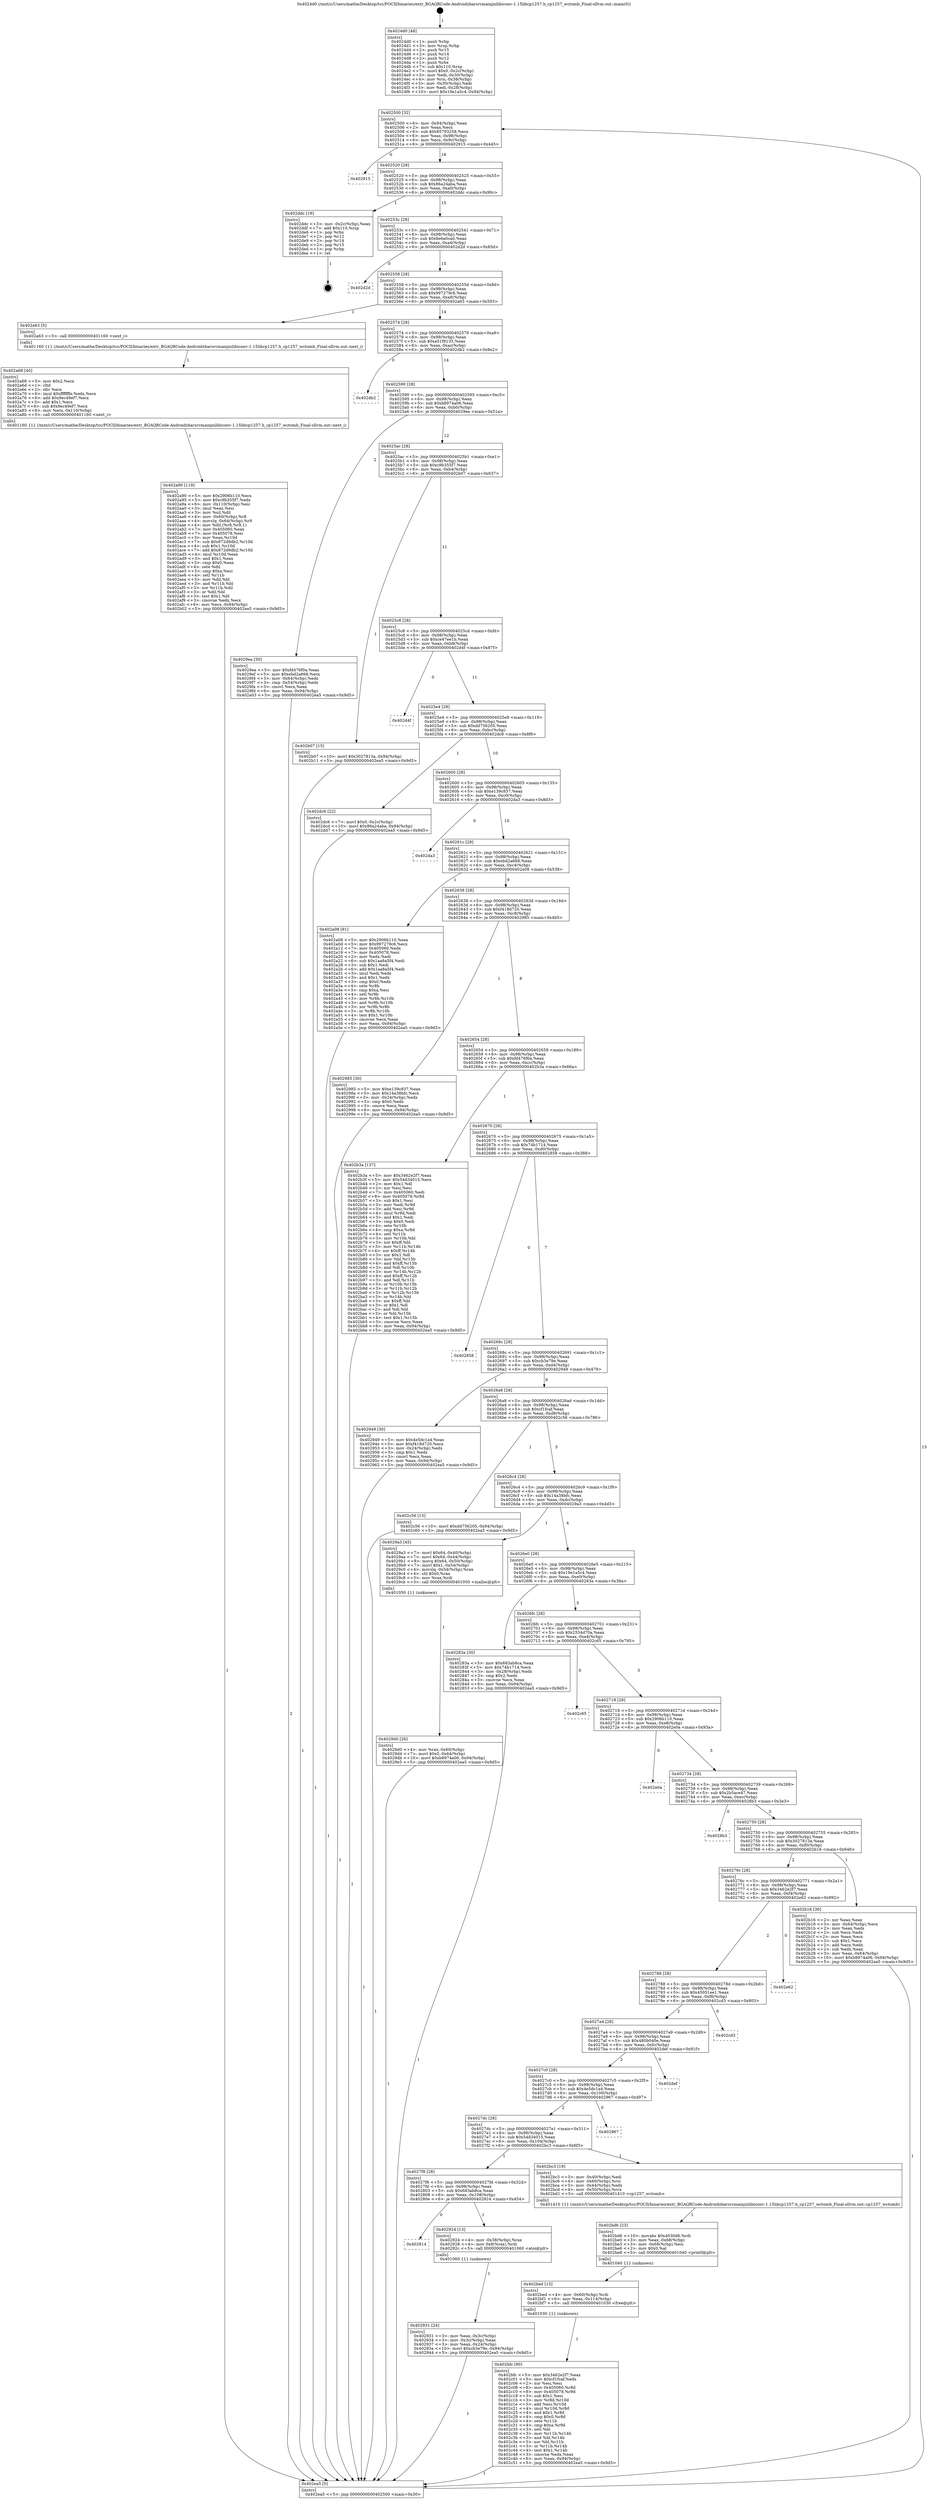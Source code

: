 digraph "0x4024d0" {
  label = "0x4024d0 (/mnt/c/Users/mathe/Desktop/tcc/POCII/binaries/extr_BGAQRCode-Androidzbarsrcmainjnilibiconv-1.15libcp1257.h_cp1257_wctomb_Final-ollvm.out::main(0))"
  labelloc = "t"
  node[shape=record]

  Entry [label="",width=0.3,height=0.3,shape=circle,fillcolor=black,style=filled]
  "0x402500" [label="{
     0x402500 [32]\l
     | [instrs]\l
     &nbsp;&nbsp;0x402500 \<+6\>: mov -0x94(%rbp),%eax\l
     &nbsp;&nbsp;0x402506 \<+2\>: mov %eax,%ecx\l
     &nbsp;&nbsp;0x402508 \<+6\>: sub $0x85793258,%ecx\l
     &nbsp;&nbsp;0x40250e \<+6\>: mov %eax,-0x98(%rbp)\l
     &nbsp;&nbsp;0x402514 \<+6\>: mov %ecx,-0x9c(%rbp)\l
     &nbsp;&nbsp;0x40251a \<+6\>: je 0000000000402915 \<main+0x445\>\l
  }"]
  "0x402915" [label="{
     0x402915\l
  }", style=dashed]
  "0x402520" [label="{
     0x402520 [28]\l
     | [instrs]\l
     &nbsp;&nbsp;0x402520 \<+5\>: jmp 0000000000402525 \<main+0x55\>\l
     &nbsp;&nbsp;0x402525 \<+6\>: mov -0x98(%rbp),%eax\l
     &nbsp;&nbsp;0x40252b \<+5\>: sub $0x86a24aba,%eax\l
     &nbsp;&nbsp;0x402530 \<+6\>: mov %eax,-0xa0(%rbp)\l
     &nbsp;&nbsp;0x402536 \<+6\>: je 0000000000402ddc \<main+0x90c\>\l
  }"]
  Exit [label="",width=0.3,height=0.3,shape=circle,fillcolor=black,style=filled,peripheries=2]
  "0x402ddc" [label="{
     0x402ddc [19]\l
     | [instrs]\l
     &nbsp;&nbsp;0x402ddc \<+3\>: mov -0x2c(%rbp),%eax\l
     &nbsp;&nbsp;0x402ddf \<+7\>: add $0x110,%rsp\l
     &nbsp;&nbsp;0x402de6 \<+1\>: pop %rbx\l
     &nbsp;&nbsp;0x402de7 \<+2\>: pop %r12\l
     &nbsp;&nbsp;0x402de9 \<+2\>: pop %r14\l
     &nbsp;&nbsp;0x402deb \<+2\>: pop %r15\l
     &nbsp;&nbsp;0x402ded \<+1\>: pop %rbp\l
     &nbsp;&nbsp;0x402dee \<+1\>: ret\l
  }"]
  "0x40253c" [label="{
     0x40253c [28]\l
     | [instrs]\l
     &nbsp;&nbsp;0x40253c \<+5\>: jmp 0000000000402541 \<main+0x71\>\l
     &nbsp;&nbsp;0x402541 \<+6\>: mov -0x98(%rbp),%eax\l
     &nbsp;&nbsp;0x402547 \<+5\>: sub $0x8e6a0ca0,%eax\l
     &nbsp;&nbsp;0x40254c \<+6\>: mov %eax,-0xa4(%rbp)\l
     &nbsp;&nbsp;0x402552 \<+6\>: je 0000000000402d2d \<main+0x85d\>\l
  }"]
  "0x402bfc" [label="{
     0x402bfc [90]\l
     | [instrs]\l
     &nbsp;&nbsp;0x402bfc \<+5\>: mov $0x3462e2f7,%eax\l
     &nbsp;&nbsp;0x402c01 \<+5\>: mov $0xcf1fcaf,%edx\l
     &nbsp;&nbsp;0x402c06 \<+2\>: xor %esi,%esi\l
     &nbsp;&nbsp;0x402c08 \<+8\>: mov 0x405060,%r8d\l
     &nbsp;&nbsp;0x402c10 \<+8\>: mov 0x405078,%r9d\l
     &nbsp;&nbsp;0x402c18 \<+3\>: sub $0x1,%esi\l
     &nbsp;&nbsp;0x402c1b \<+3\>: mov %r8d,%r10d\l
     &nbsp;&nbsp;0x402c1e \<+3\>: add %esi,%r10d\l
     &nbsp;&nbsp;0x402c21 \<+4\>: imul %r10d,%r8d\l
     &nbsp;&nbsp;0x402c25 \<+4\>: and $0x1,%r8d\l
     &nbsp;&nbsp;0x402c29 \<+4\>: cmp $0x0,%r8d\l
     &nbsp;&nbsp;0x402c2d \<+4\>: sete %r11b\l
     &nbsp;&nbsp;0x402c31 \<+4\>: cmp $0xa,%r9d\l
     &nbsp;&nbsp;0x402c35 \<+3\>: setl %bl\l
     &nbsp;&nbsp;0x402c38 \<+3\>: mov %r11b,%r14b\l
     &nbsp;&nbsp;0x402c3b \<+3\>: and %bl,%r14b\l
     &nbsp;&nbsp;0x402c3e \<+3\>: xor %bl,%r11b\l
     &nbsp;&nbsp;0x402c41 \<+3\>: or %r11b,%r14b\l
     &nbsp;&nbsp;0x402c44 \<+4\>: test $0x1,%r14b\l
     &nbsp;&nbsp;0x402c48 \<+3\>: cmovne %edx,%eax\l
     &nbsp;&nbsp;0x402c4b \<+6\>: mov %eax,-0x94(%rbp)\l
     &nbsp;&nbsp;0x402c51 \<+5\>: jmp 0000000000402ea5 \<main+0x9d5\>\l
  }"]
  "0x402d2d" [label="{
     0x402d2d\l
  }", style=dashed]
  "0x402558" [label="{
     0x402558 [28]\l
     | [instrs]\l
     &nbsp;&nbsp;0x402558 \<+5\>: jmp 000000000040255d \<main+0x8d\>\l
     &nbsp;&nbsp;0x40255d \<+6\>: mov -0x98(%rbp),%eax\l
     &nbsp;&nbsp;0x402563 \<+5\>: sub $0x997279c6,%eax\l
     &nbsp;&nbsp;0x402568 \<+6\>: mov %eax,-0xa8(%rbp)\l
     &nbsp;&nbsp;0x40256e \<+6\>: je 0000000000402a63 \<main+0x593\>\l
  }"]
  "0x402bed" [label="{
     0x402bed [15]\l
     | [instrs]\l
     &nbsp;&nbsp;0x402bed \<+4\>: mov -0x60(%rbp),%rdi\l
     &nbsp;&nbsp;0x402bf1 \<+6\>: mov %eax,-0x114(%rbp)\l
     &nbsp;&nbsp;0x402bf7 \<+5\>: call 0000000000401030 \<free@plt\>\l
     | [calls]\l
     &nbsp;&nbsp;0x401030 \{1\} (unknown)\l
  }"]
  "0x402a63" [label="{
     0x402a63 [5]\l
     | [instrs]\l
     &nbsp;&nbsp;0x402a63 \<+5\>: call 0000000000401160 \<next_i\>\l
     | [calls]\l
     &nbsp;&nbsp;0x401160 \{1\} (/mnt/c/Users/mathe/Desktop/tcc/POCII/binaries/extr_BGAQRCode-Androidzbarsrcmainjnilibiconv-1.15libcp1257.h_cp1257_wctomb_Final-ollvm.out::next_i)\l
  }"]
  "0x402574" [label="{
     0x402574 [28]\l
     | [instrs]\l
     &nbsp;&nbsp;0x402574 \<+5\>: jmp 0000000000402579 \<main+0xa9\>\l
     &nbsp;&nbsp;0x402579 \<+6\>: mov -0x98(%rbp),%eax\l
     &nbsp;&nbsp;0x40257f \<+5\>: sub $0xa51f9133,%eax\l
     &nbsp;&nbsp;0x402584 \<+6\>: mov %eax,-0xac(%rbp)\l
     &nbsp;&nbsp;0x40258a \<+6\>: je 0000000000402db2 \<main+0x8e2\>\l
  }"]
  "0x402bd6" [label="{
     0x402bd6 [23]\l
     | [instrs]\l
     &nbsp;&nbsp;0x402bd6 \<+10\>: movabs $0x4030d6,%rdi\l
     &nbsp;&nbsp;0x402be0 \<+3\>: mov %eax,-0x68(%rbp)\l
     &nbsp;&nbsp;0x402be3 \<+3\>: mov -0x68(%rbp),%esi\l
     &nbsp;&nbsp;0x402be6 \<+2\>: mov $0x0,%al\l
     &nbsp;&nbsp;0x402be8 \<+5\>: call 0000000000401040 \<printf@plt\>\l
     | [calls]\l
     &nbsp;&nbsp;0x401040 \{1\} (unknown)\l
  }"]
  "0x402db2" [label="{
     0x402db2\l
  }", style=dashed]
  "0x402590" [label="{
     0x402590 [28]\l
     | [instrs]\l
     &nbsp;&nbsp;0x402590 \<+5\>: jmp 0000000000402595 \<main+0xc5\>\l
     &nbsp;&nbsp;0x402595 \<+6\>: mov -0x98(%rbp),%eax\l
     &nbsp;&nbsp;0x40259b \<+5\>: sub $0xb8974a06,%eax\l
     &nbsp;&nbsp;0x4025a0 \<+6\>: mov %eax,-0xb0(%rbp)\l
     &nbsp;&nbsp;0x4025a6 \<+6\>: je 00000000004029ea \<main+0x51a\>\l
  }"]
  "0x402a90" [label="{
     0x402a90 [119]\l
     | [instrs]\l
     &nbsp;&nbsp;0x402a90 \<+5\>: mov $0x2906b110,%ecx\l
     &nbsp;&nbsp;0x402a95 \<+5\>: mov $0xc9b355f7,%edx\l
     &nbsp;&nbsp;0x402a9a \<+6\>: mov -0x110(%rbp),%esi\l
     &nbsp;&nbsp;0x402aa0 \<+3\>: imul %eax,%esi\l
     &nbsp;&nbsp;0x402aa3 \<+3\>: mov %sil,%dil\l
     &nbsp;&nbsp;0x402aa6 \<+4\>: mov -0x60(%rbp),%r8\l
     &nbsp;&nbsp;0x402aaa \<+4\>: movslq -0x64(%rbp),%r9\l
     &nbsp;&nbsp;0x402aae \<+4\>: mov %dil,(%r8,%r9,1)\l
     &nbsp;&nbsp;0x402ab2 \<+7\>: mov 0x405060,%eax\l
     &nbsp;&nbsp;0x402ab9 \<+7\>: mov 0x405078,%esi\l
     &nbsp;&nbsp;0x402ac0 \<+3\>: mov %eax,%r10d\l
     &nbsp;&nbsp;0x402ac3 \<+7\>: sub $0x872d9db2,%r10d\l
     &nbsp;&nbsp;0x402aca \<+4\>: sub $0x1,%r10d\l
     &nbsp;&nbsp;0x402ace \<+7\>: add $0x872d9db2,%r10d\l
     &nbsp;&nbsp;0x402ad5 \<+4\>: imul %r10d,%eax\l
     &nbsp;&nbsp;0x402ad9 \<+3\>: and $0x1,%eax\l
     &nbsp;&nbsp;0x402adc \<+3\>: cmp $0x0,%eax\l
     &nbsp;&nbsp;0x402adf \<+4\>: sete %dil\l
     &nbsp;&nbsp;0x402ae3 \<+3\>: cmp $0xa,%esi\l
     &nbsp;&nbsp;0x402ae6 \<+4\>: setl %r11b\l
     &nbsp;&nbsp;0x402aea \<+3\>: mov %dil,%bl\l
     &nbsp;&nbsp;0x402aed \<+3\>: and %r11b,%bl\l
     &nbsp;&nbsp;0x402af0 \<+3\>: xor %r11b,%dil\l
     &nbsp;&nbsp;0x402af3 \<+3\>: or %dil,%bl\l
     &nbsp;&nbsp;0x402af6 \<+3\>: test $0x1,%bl\l
     &nbsp;&nbsp;0x402af9 \<+3\>: cmovne %edx,%ecx\l
     &nbsp;&nbsp;0x402afc \<+6\>: mov %ecx,-0x94(%rbp)\l
     &nbsp;&nbsp;0x402b02 \<+5\>: jmp 0000000000402ea5 \<main+0x9d5\>\l
  }"]
  "0x4029ea" [label="{
     0x4029ea [30]\l
     | [instrs]\l
     &nbsp;&nbsp;0x4029ea \<+5\>: mov $0xfd476f0a,%eax\l
     &nbsp;&nbsp;0x4029ef \<+5\>: mov $0xebd2a668,%ecx\l
     &nbsp;&nbsp;0x4029f4 \<+3\>: mov -0x64(%rbp),%edx\l
     &nbsp;&nbsp;0x4029f7 \<+3\>: cmp -0x54(%rbp),%edx\l
     &nbsp;&nbsp;0x4029fa \<+3\>: cmovl %ecx,%eax\l
     &nbsp;&nbsp;0x4029fd \<+6\>: mov %eax,-0x94(%rbp)\l
     &nbsp;&nbsp;0x402a03 \<+5\>: jmp 0000000000402ea5 \<main+0x9d5\>\l
  }"]
  "0x4025ac" [label="{
     0x4025ac [28]\l
     | [instrs]\l
     &nbsp;&nbsp;0x4025ac \<+5\>: jmp 00000000004025b1 \<main+0xe1\>\l
     &nbsp;&nbsp;0x4025b1 \<+6\>: mov -0x98(%rbp),%eax\l
     &nbsp;&nbsp;0x4025b7 \<+5\>: sub $0xc9b355f7,%eax\l
     &nbsp;&nbsp;0x4025bc \<+6\>: mov %eax,-0xb4(%rbp)\l
     &nbsp;&nbsp;0x4025c2 \<+6\>: je 0000000000402b07 \<main+0x637\>\l
  }"]
  "0x402a68" [label="{
     0x402a68 [40]\l
     | [instrs]\l
     &nbsp;&nbsp;0x402a68 \<+5\>: mov $0x2,%ecx\l
     &nbsp;&nbsp;0x402a6d \<+1\>: cltd\l
     &nbsp;&nbsp;0x402a6e \<+2\>: idiv %ecx\l
     &nbsp;&nbsp;0x402a70 \<+6\>: imul $0xfffffffe,%edx,%ecx\l
     &nbsp;&nbsp;0x402a76 \<+6\>: add $0x9ec49ef7,%ecx\l
     &nbsp;&nbsp;0x402a7c \<+3\>: add $0x1,%ecx\l
     &nbsp;&nbsp;0x402a7f \<+6\>: sub $0x9ec49ef7,%ecx\l
     &nbsp;&nbsp;0x402a85 \<+6\>: mov %ecx,-0x110(%rbp)\l
     &nbsp;&nbsp;0x402a8b \<+5\>: call 0000000000401160 \<next_i\>\l
     | [calls]\l
     &nbsp;&nbsp;0x401160 \{1\} (/mnt/c/Users/mathe/Desktop/tcc/POCII/binaries/extr_BGAQRCode-Androidzbarsrcmainjnilibiconv-1.15libcp1257.h_cp1257_wctomb_Final-ollvm.out::next_i)\l
  }"]
  "0x402b07" [label="{
     0x402b07 [15]\l
     | [instrs]\l
     &nbsp;&nbsp;0x402b07 \<+10\>: movl $0x3027813a,-0x94(%rbp)\l
     &nbsp;&nbsp;0x402b11 \<+5\>: jmp 0000000000402ea5 \<main+0x9d5\>\l
  }"]
  "0x4025c8" [label="{
     0x4025c8 [28]\l
     | [instrs]\l
     &nbsp;&nbsp;0x4025c8 \<+5\>: jmp 00000000004025cd \<main+0xfd\>\l
     &nbsp;&nbsp;0x4025cd \<+6\>: mov -0x98(%rbp),%eax\l
     &nbsp;&nbsp;0x4025d3 \<+5\>: sub $0xce47ee1b,%eax\l
     &nbsp;&nbsp;0x4025d8 \<+6\>: mov %eax,-0xb8(%rbp)\l
     &nbsp;&nbsp;0x4025de \<+6\>: je 0000000000402d4f \<main+0x87f\>\l
  }"]
  "0x4029d0" [label="{
     0x4029d0 [26]\l
     | [instrs]\l
     &nbsp;&nbsp;0x4029d0 \<+4\>: mov %rax,-0x60(%rbp)\l
     &nbsp;&nbsp;0x4029d4 \<+7\>: movl $0x0,-0x64(%rbp)\l
     &nbsp;&nbsp;0x4029db \<+10\>: movl $0xb8974a06,-0x94(%rbp)\l
     &nbsp;&nbsp;0x4029e5 \<+5\>: jmp 0000000000402ea5 \<main+0x9d5\>\l
  }"]
  "0x402d4f" [label="{
     0x402d4f\l
  }", style=dashed]
  "0x4025e4" [label="{
     0x4025e4 [28]\l
     | [instrs]\l
     &nbsp;&nbsp;0x4025e4 \<+5\>: jmp 00000000004025e9 \<main+0x119\>\l
     &nbsp;&nbsp;0x4025e9 \<+6\>: mov -0x98(%rbp),%eax\l
     &nbsp;&nbsp;0x4025ef \<+5\>: sub $0xdd756205,%eax\l
     &nbsp;&nbsp;0x4025f4 \<+6\>: mov %eax,-0xbc(%rbp)\l
     &nbsp;&nbsp;0x4025fa \<+6\>: je 0000000000402dc6 \<main+0x8f6\>\l
  }"]
  "0x402931" [label="{
     0x402931 [24]\l
     | [instrs]\l
     &nbsp;&nbsp;0x402931 \<+3\>: mov %eax,-0x3c(%rbp)\l
     &nbsp;&nbsp;0x402934 \<+3\>: mov -0x3c(%rbp),%eax\l
     &nbsp;&nbsp;0x402937 \<+3\>: mov %eax,-0x24(%rbp)\l
     &nbsp;&nbsp;0x40293a \<+10\>: movl $0xcb3e79e,-0x94(%rbp)\l
     &nbsp;&nbsp;0x402944 \<+5\>: jmp 0000000000402ea5 \<main+0x9d5\>\l
  }"]
  "0x402dc6" [label="{
     0x402dc6 [22]\l
     | [instrs]\l
     &nbsp;&nbsp;0x402dc6 \<+7\>: movl $0x0,-0x2c(%rbp)\l
     &nbsp;&nbsp;0x402dcd \<+10\>: movl $0x86a24aba,-0x94(%rbp)\l
     &nbsp;&nbsp;0x402dd7 \<+5\>: jmp 0000000000402ea5 \<main+0x9d5\>\l
  }"]
  "0x402600" [label="{
     0x402600 [28]\l
     | [instrs]\l
     &nbsp;&nbsp;0x402600 \<+5\>: jmp 0000000000402605 \<main+0x135\>\l
     &nbsp;&nbsp;0x402605 \<+6\>: mov -0x98(%rbp),%eax\l
     &nbsp;&nbsp;0x40260b \<+5\>: sub $0xe139c837,%eax\l
     &nbsp;&nbsp;0x402610 \<+6\>: mov %eax,-0xc0(%rbp)\l
     &nbsp;&nbsp;0x402616 \<+6\>: je 0000000000402da3 \<main+0x8d3\>\l
  }"]
  "0x402814" [label="{
     0x402814\l
  }", style=dashed]
  "0x402da3" [label="{
     0x402da3\l
  }", style=dashed]
  "0x40261c" [label="{
     0x40261c [28]\l
     | [instrs]\l
     &nbsp;&nbsp;0x40261c \<+5\>: jmp 0000000000402621 \<main+0x151\>\l
     &nbsp;&nbsp;0x402621 \<+6\>: mov -0x98(%rbp),%eax\l
     &nbsp;&nbsp;0x402627 \<+5\>: sub $0xebd2a668,%eax\l
     &nbsp;&nbsp;0x40262c \<+6\>: mov %eax,-0xc4(%rbp)\l
     &nbsp;&nbsp;0x402632 \<+6\>: je 0000000000402a08 \<main+0x538\>\l
  }"]
  "0x402924" [label="{
     0x402924 [13]\l
     | [instrs]\l
     &nbsp;&nbsp;0x402924 \<+4\>: mov -0x38(%rbp),%rax\l
     &nbsp;&nbsp;0x402928 \<+4\>: mov 0x8(%rax),%rdi\l
     &nbsp;&nbsp;0x40292c \<+5\>: call 0000000000401060 \<atoi@plt\>\l
     | [calls]\l
     &nbsp;&nbsp;0x401060 \{1\} (unknown)\l
  }"]
  "0x402a08" [label="{
     0x402a08 [91]\l
     | [instrs]\l
     &nbsp;&nbsp;0x402a08 \<+5\>: mov $0x2906b110,%eax\l
     &nbsp;&nbsp;0x402a0d \<+5\>: mov $0x997279c6,%ecx\l
     &nbsp;&nbsp;0x402a12 \<+7\>: mov 0x405060,%edx\l
     &nbsp;&nbsp;0x402a19 \<+7\>: mov 0x405078,%esi\l
     &nbsp;&nbsp;0x402a20 \<+2\>: mov %edx,%edi\l
     &nbsp;&nbsp;0x402a22 \<+6\>: sub $0x1aa8a5f4,%edi\l
     &nbsp;&nbsp;0x402a28 \<+3\>: sub $0x1,%edi\l
     &nbsp;&nbsp;0x402a2b \<+6\>: add $0x1aa8a5f4,%edi\l
     &nbsp;&nbsp;0x402a31 \<+3\>: imul %edi,%edx\l
     &nbsp;&nbsp;0x402a34 \<+3\>: and $0x1,%edx\l
     &nbsp;&nbsp;0x402a37 \<+3\>: cmp $0x0,%edx\l
     &nbsp;&nbsp;0x402a3a \<+4\>: sete %r8b\l
     &nbsp;&nbsp;0x402a3e \<+3\>: cmp $0xa,%esi\l
     &nbsp;&nbsp;0x402a41 \<+4\>: setl %r9b\l
     &nbsp;&nbsp;0x402a45 \<+3\>: mov %r8b,%r10b\l
     &nbsp;&nbsp;0x402a48 \<+3\>: and %r9b,%r10b\l
     &nbsp;&nbsp;0x402a4b \<+3\>: xor %r9b,%r8b\l
     &nbsp;&nbsp;0x402a4e \<+3\>: or %r8b,%r10b\l
     &nbsp;&nbsp;0x402a51 \<+4\>: test $0x1,%r10b\l
     &nbsp;&nbsp;0x402a55 \<+3\>: cmovne %ecx,%eax\l
     &nbsp;&nbsp;0x402a58 \<+6\>: mov %eax,-0x94(%rbp)\l
     &nbsp;&nbsp;0x402a5e \<+5\>: jmp 0000000000402ea5 \<main+0x9d5\>\l
  }"]
  "0x402638" [label="{
     0x402638 [28]\l
     | [instrs]\l
     &nbsp;&nbsp;0x402638 \<+5\>: jmp 000000000040263d \<main+0x16d\>\l
     &nbsp;&nbsp;0x40263d \<+6\>: mov -0x98(%rbp),%eax\l
     &nbsp;&nbsp;0x402643 \<+5\>: sub $0xf418d720,%eax\l
     &nbsp;&nbsp;0x402648 \<+6\>: mov %eax,-0xc8(%rbp)\l
     &nbsp;&nbsp;0x40264e \<+6\>: je 0000000000402985 \<main+0x4b5\>\l
  }"]
  "0x4027f8" [label="{
     0x4027f8 [28]\l
     | [instrs]\l
     &nbsp;&nbsp;0x4027f8 \<+5\>: jmp 00000000004027fd \<main+0x32d\>\l
     &nbsp;&nbsp;0x4027fd \<+6\>: mov -0x98(%rbp),%eax\l
     &nbsp;&nbsp;0x402803 \<+5\>: sub $0x683ab8ca,%eax\l
     &nbsp;&nbsp;0x402808 \<+6\>: mov %eax,-0x108(%rbp)\l
     &nbsp;&nbsp;0x40280e \<+6\>: je 0000000000402924 \<main+0x454\>\l
  }"]
  "0x402985" [label="{
     0x402985 [30]\l
     | [instrs]\l
     &nbsp;&nbsp;0x402985 \<+5\>: mov $0xe139c837,%eax\l
     &nbsp;&nbsp;0x40298a \<+5\>: mov $0x14a38bfc,%ecx\l
     &nbsp;&nbsp;0x40298f \<+3\>: mov -0x24(%rbp),%edx\l
     &nbsp;&nbsp;0x402992 \<+3\>: cmp $0x0,%edx\l
     &nbsp;&nbsp;0x402995 \<+3\>: cmove %ecx,%eax\l
     &nbsp;&nbsp;0x402998 \<+6\>: mov %eax,-0x94(%rbp)\l
     &nbsp;&nbsp;0x40299e \<+5\>: jmp 0000000000402ea5 \<main+0x9d5\>\l
  }"]
  "0x402654" [label="{
     0x402654 [28]\l
     | [instrs]\l
     &nbsp;&nbsp;0x402654 \<+5\>: jmp 0000000000402659 \<main+0x189\>\l
     &nbsp;&nbsp;0x402659 \<+6\>: mov -0x98(%rbp),%eax\l
     &nbsp;&nbsp;0x40265f \<+5\>: sub $0xfd476f0a,%eax\l
     &nbsp;&nbsp;0x402664 \<+6\>: mov %eax,-0xcc(%rbp)\l
     &nbsp;&nbsp;0x40266a \<+6\>: je 0000000000402b3a \<main+0x66a\>\l
  }"]
  "0x402bc3" [label="{
     0x402bc3 [19]\l
     | [instrs]\l
     &nbsp;&nbsp;0x402bc3 \<+3\>: mov -0x40(%rbp),%edi\l
     &nbsp;&nbsp;0x402bc6 \<+4\>: mov -0x60(%rbp),%rsi\l
     &nbsp;&nbsp;0x402bca \<+3\>: mov -0x44(%rbp),%edx\l
     &nbsp;&nbsp;0x402bcd \<+4\>: mov -0x50(%rbp),%rcx\l
     &nbsp;&nbsp;0x402bd1 \<+5\>: call 0000000000401410 \<cp1257_wctomb\>\l
     | [calls]\l
     &nbsp;&nbsp;0x401410 \{1\} (/mnt/c/Users/mathe/Desktop/tcc/POCII/binaries/extr_BGAQRCode-Androidzbarsrcmainjnilibiconv-1.15libcp1257.h_cp1257_wctomb_Final-ollvm.out::cp1257_wctomb)\l
  }"]
  "0x402b3a" [label="{
     0x402b3a [137]\l
     | [instrs]\l
     &nbsp;&nbsp;0x402b3a \<+5\>: mov $0x3462e2f7,%eax\l
     &nbsp;&nbsp;0x402b3f \<+5\>: mov $0x54d34015,%ecx\l
     &nbsp;&nbsp;0x402b44 \<+2\>: mov $0x1,%dl\l
     &nbsp;&nbsp;0x402b46 \<+2\>: xor %esi,%esi\l
     &nbsp;&nbsp;0x402b48 \<+7\>: mov 0x405060,%edi\l
     &nbsp;&nbsp;0x402b4f \<+8\>: mov 0x405078,%r8d\l
     &nbsp;&nbsp;0x402b57 \<+3\>: sub $0x1,%esi\l
     &nbsp;&nbsp;0x402b5a \<+3\>: mov %edi,%r9d\l
     &nbsp;&nbsp;0x402b5d \<+3\>: add %esi,%r9d\l
     &nbsp;&nbsp;0x402b60 \<+4\>: imul %r9d,%edi\l
     &nbsp;&nbsp;0x402b64 \<+3\>: and $0x1,%edi\l
     &nbsp;&nbsp;0x402b67 \<+3\>: cmp $0x0,%edi\l
     &nbsp;&nbsp;0x402b6a \<+4\>: sete %r10b\l
     &nbsp;&nbsp;0x402b6e \<+4\>: cmp $0xa,%r8d\l
     &nbsp;&nbsp;0x402b72 \<+4\>: setl %r11b\l
     &nbsp;&nbsp;0x402b76 \<+3\>: mov %r10b,%bl\l
     &nbsp;&nbsp;0x402b79 \<+3\>: xor $0xff,%bl\l
     &nbsp;&nbsp;0x402b7c \<+3\>: mov %r11b,%r14b\l
     &nbsp;&nbsp;0x402b7f \<+4\>: xor $0xff,%r14b\l
     &nbsp;&nbsp;0x402b83 \<+3\>: xor $0x1,%dl\l
     &nbsp;&nbsp;0x402b86 \<+3\>: mov %bl,%r15b\l
     &nbsp;&nbsp;0x402b89 \<+4\>: and $0xff,%r15b\l
     &nbsp;&nbsp;0x402b8d \<+3\>: and %dl,%r10b\l
     &nbsp;&nbsp;0x402b90 \<+3\>: mov %r14b,%r12b\l
     &nbsp;&nbsp;0x402b93 \<+4\>: and $0xff,%r12b\l
     &nbsp;&nbsp;0x402b97 \<+3\>: and %dl,%r11b\l
     &nbsp;&nbsp;0x402b9a \<+3\>: or %r10b,%r15b\l
     &nbsp;&nbsp;0x402b9d \<+3\>: or %r11b,%r12b\l
     &nbsp;&nbsp;0x402ba0 \<+3\>: xor %r12b,%r15b\l
     &nbsp;&nbsp;0x402ba3 \<+3\>: or %r14b,%bl\l
     &nbsp;&nbsp;0x402ba6 \<+3\>: xor $0xff,%bl\l
     &nbsp;&nbsp;0x402ba9 \<+3\>: or $0x1,%dl\l
     &nbsp;&nbsp;0x402bac \<+2\>: and %dl,%bl\l
     &nbsp;&nbsp;0x402bae \<+3\>: or %bl,%r15b\l
     &nbsp;&nbsp;0x402bb1 \<+4\>: test $0x1,%r15b\l
     &nbsp;&nbsp;0x402bb5 \<+3\>: cmovne %ecx,%eax\l
     &nbsp;&nbsp;0x402bb8 \<+6\>: mov %eax,-0x94(%rbp)\l
     &nbsp;&nbsp;0x402bbe \<+5\>: jmp 0000000000402ea5 \<main+0x9d5\>\l
  }"]
  "0x402670" [label="{
     0x402670 [28]\l
     | [instrs]\l
     &nbsp;&nbsp;0x402670 \<+5\>: jmp 0000000000402675 \<main+0x1a5\>\l
     &nbsp;&nbsp;0x402675 \<+6\>: mov -0x98(%rbp),%eax\l
     &nbsp;&nbsp;0x40267b \<+5\>: sub $0x74b1714,%eax\l
     &nbsp;&nbsp;0x402680 \<+6\>: mov %eax,-0xd0(%rbp)\l
     &nbsp;&nbsp;0x402686 \<+6\>: je 0000000000402858 \<main+0x388\>\l
  }"]
  "0x4027dc" [label="{
     0x4027dc [28]\l
     | [instrs]\l
     &nbsp;&nbsp;0x4027dc \<+5\>: jmp 00000000004027e1 \<main+0x311\>\l
     &nbsp;&nbsp;0x4027e1 \<+6\>: mov -0x98(%rbp),%eax\l
     &nbsp;&nbsp;0x4027e7 \<+5\>: sub $0x54d34015,%eax\l
     &nbsp;&nbsp;0x4027ec \<+6\>: mov %eax,-0x104(%rbp)\l
     &nbsp;&nbsp;0x4027f2 \<+6\>: je 0000000000402bc3 \<main+0x6f3\>\l
  }"]
  "0x402858" [label="{
     0x402858\l
  }", style=dashed]
  "0x40268c" [label="{
     0x40268c [28]\l
     | [instrs]\l
     &nbsp;&nbsp;0x40268c \<+5\>: jmp 0000000000402691 \<main+0x1c1\>\l
     &nbsp;&nbsp;0x402691 \<+6\>: mov -0x98(%rbp),%eax\l
     &nbsp;&nbsp;0x402697 \<+5\>: sub $0xcb3e79e,%eax\l
     &nbsp;&nbsp;0x40269c \<+6\>: mov %eax,-0xd4(%rbp)\l
     &nbsp;&nbsp;0x4026a2 \<+6\>: je 0000000000402949 \<main+0x479\>\l
  }"]
  "0x402967" [label="{
     0x402967\l
  }", style=dashed]
  "0x402949" [label="{
     0x402949 [30]\l
     | [instrs]\l
     &nbsp;&nbsp;0x402949 \<+5\>: mov $0x4e5dc1a4,%eax\l
     &nbsp;&nbsp;0x40294e \<+5\>: mov $0xf418d720,%ecx\l
     &nbsp;&nbsp;0x402953 \<+3\>: mov -0x24(%rbp),%edx\l
     &nbsp;&nbsp;0x402956 \<+3\>: cmp $0x1,%edx\l
     &nbsp;&nbsp;0x402959 \<+3\>: cmovl %ecx,%eax\l
     &nbsp;&nbsp;0x40295c \<+6\>: mov %eax,-0x94(%rbp)\l
     &nbsp;&nbsp;0x402962 \<+5\>: jmp 0000000000402ea5 \<main+0x9d5\>\l
  }"]
  "0x4026a8" [label="{
     0x4026a8 [28]\l
     | [instrs]\l
     &nbsp;&nbsp;0x4026a8 \<+5\>: jmp 00000000004026ad \<main+0x1dd\>\l
     &nbsp;&nbsp;0x4026ad \<+6\>: mov -0x98(%rbp),%eax\l
     &nbsp;&nbsp;0x4026b3 \<+5\>: sub $0xcf1fcaf,%eax\l
     &nbsp;&nbsp;0x4026b8 \<+6\>: mov %eax,-0xd8(%rbp)\l
     &nbsp;&nbsp;0x4026be \<+6\>: je 0000000000402c56 \<main+0x786\>\l
  }"]
  "0x4027c0" [label="{
     0x4027c0 [28]\l
     | [instrs]\l
     &nbsp;&nbsp;0x4027c0 \<+5\>: jmp 00000000004027c5 \<main+0x2f5\>\l
     &nbsp;&nbsp;0x4027c5 \<+6\>: mov -0x98(%rbp),%eax\l
     &nbsp;&nbsp;0x4027cb \<+5\>: sub $0x4e5dc1a4,%eax\l
     &nbsp;&nbsp;0x4027d0 \<+6\>: mov %eax,-0x100(%rbp)\l
     &nbsp;&nbsp;0x4027d6 \<+6\>: je 0000000000402967 \<main+0x497\>\l
  }"]
  "0x402c56" [label="{
     0x402c56 [15]\l
     | [instrs]\l
     &nbsp;&nbsp;0x402c56 \<+10\>: movl $0xdd756205,-0x94(%rbp)\l
     &nbsp;&nbsp;0x402c60 \<+5\>: jmp 0000000000402ea5 \<main+0x9d5\>\l
  }"]
  "0x4026c4" [label="{
     0x4026c4 [28]\l
     | [instrs]\l
     &nbsp;&nbsp;0x4026c4 \<+5\>: jmp 00000000004026c9 \<main+0x1f9\>\l
     &nbsp;&nbsp;0x4026c9 \<+6\>: mov -0x98(%rbp),%eax\l
     &nbsp;&nbsp;0x4026cf \<+5\>: sub $0x14a38bfc,%eax\l
     &nbsp;&nbsp;0x4026d4 \<+6\>: mov %eax,-0xdc(%rbp)\l
     &nbsp;&nbsp;0x4026da \<+6\>: je 00000000004029a3 \<main+0x4d3\>\l
  }"]
  "0x402def" [label="{
     0x402def\l
  }", style=dashed]
  "0x4029a3" [label="{
     0x4029a3 [45]\l
     | [instrs]\l
     &nbsp;&nbsp;0x4029a3 \<+7\>: movl $0x64,-0x40(%rbp)\l
     &nbsp;&nbsp;0x4029aa \<+7\>: movl $0x64,-0x44(%rbp)\l
     &nbsp;&nbsp;0x4029b1 \<+8\>: movq $0x64,-0x50(%rbp)\l
     &nbsp;&nbsp;0x4029b9 \<+7\>: movl $0x1,-0x54(%rbp)\l
     &nbsp;&nbsp;0x4029c0 \<+4\>: movslq -0x54(%rbp),%rax\l
     &nbsp;&nbsp;0x4029c4 \<+4\>: shl $0x0,%rax\l
     &nbsp;&nbsp;0x4029c8 \<+3\>: mov %rax,%rdi\l
     &nbsp;&nbsp;0x4029cb \<+5\>: call 0000000000401050 \<malloc@plt\>\l
     | [calls]\l
     &nbsp;&nbsp;0x401050 \{1\} (unknown)\l
  }"]
  "0x4026e0" [label="{
     0x4026e0 [28]\l
     | [instrs]\l
     &nbsp;&nbsp;0x4026e0 \<+5\>: jmp 00000000004026e5 \<main+0x215\>\l
     &nbsp;&nbsp;0x4026e5 \<+6\>: mov -0x98(%rbp),%eax\l
     &nbsp;&nbsp;0x4026eb \<+5\>: sub $0x19e1a5c4,%eax\l
     &nbsp;&nbsp;0x4026f0 \<+6\>: mov %eax,-0xe0(%rbp)\l
     &nbsp;&nbsp;0x4026f6 \<+6\>: je 000000000040283a \<main+0x36a\>\l
  }"]
  "0x4027a4" [label="{
     0x4027a4 [28]\l
     | [instrs]\l
     &nbsp;&nbsp;0x4027a4 \<+5\>: jmp 00000000004027a9 \<main+0x2d9\>\l
     &nbsp;&nbsp;0x4027a9 \<+6\>: mov -0x98(%rbp),%eax\l
     &nbsp;&nbsp;0x4027af \<+5\>: sub $0x480b040e,%eax\l
     &nbsp;&nbsp;0x4027b4 \<+6\>: mov %eax,-0xfc(%rbp)\l
     &nbsp;&nbsp;0x4027ba \<+6\>: je 0000000000402def \<main+0x91f\>\l
  }"]
  "0x40283a" [label="{
     0x40283a [30]\l
     | [instrs]\l
     &nbsp;&nbsp;0x40283a \<+5\>: mov $0x683ab8ca,%eax\l
     &nbsp;&nbsp;0x40283f \<+5\>: mov $0x74b1714,%ecx\l
     &nbsp;&nbsp;0x402844 \<+3\>: mov -0x28(%rbp),%edx\l
     &nbsp;&nbsp;0x402847 \<+3\>: cmp $0x2,%edx\l
     &nbsp;&nbsp;0x40284a \<+3\>: cmovne %ecx,%eax\l
     &nbsp;&nbsp;0x40284d \<+6\>: mov %eax,-0x94(%rbp)\l
     &nbsp;&nbsp;0x402853 \<+5\>: jmp 0000000000402ea5 \<main+0x9d5\>\l
  }"]
  "0x4026fc" [label="{
     0x4026fc [28]\l
     | [instrs]\l
     &nbsp;&nbsp;0x4026fc \<+5\>: jmp 0000000000402701 \<main+0x231\>\l
     &nbsp;&nbsp;0x402701 \<+6\>: mov -0x98(%rbp),%eax\l
     &nbsp;&nbsp;0x402707 \<+5\>: sub $0x2534d70a,%eax\l
     &nbsp;&nbsp;0x40270c \<+6\>: mov %eax,-0xe4(%rbp)\l
     &nbsp;&nbsp;0x402712 \<+6\>: je 0000000000402c65 \<main+0x795\>\l
  }"]
  "0x402ea5" [label="{
     0x402ea5 [5]\l
     | [instrs]\l
     &nbsp;&nbsp;0x402ea5 \<+5\>: jmp 0000000000402500 \<main+0x30\>\l
  }"]
  "0x4024d0" [label="{
     0x4024d0 [48]\l
     | [instrs]\l
     &nbsp;&nbsp;0x4024d0 \<+1\>: push %rbp\l
     &nbsp;&nbsp;0x4024d1 \<+3\>: mov %rsp,%rbp\l
     &nbsp;&nbsp;0x4024d4 \<+2\>: push %r15\l
     &nbsp;&nbsp;0x4024d6 \<+2\>: push %r14\l
     &nbsp;&nbsp;0x4024d8 \<+2\>: push %r12\l
     &nbsp;&nbsp;0x4024da \<+1\>: push %rbx\l
     &nbsp;&nbsp;0x4024db \<+7\>: sub $0x110,%rsp\l
     &nbsp;&nbsp;0x4024e2 \<+7\>: movl $0x0,-0x2c(%rbp)\l
     &nbsp;&nbsp;0x4024e9 \<+3\>: mov %edi,-0x30(%rbp)\l
     &nbsp;&nbsp;0x4024ec \<+4\>: mov %rsi,-0x38(%rbp)\l
     &nbsp;&nbsp;0x4024f0 \<+3\>: mov -0x30(%rbp),%edi\l
     &nbsp;&nbsp;0x4024f3 \<+3\>: mov %edi,-0x28(%rbp)\l
     &nbsp;&nbsp;0x4024f6 \<+10\>: movl $0x19e1a5c4,-0x94(%rbp)\l
  }"]
  "0x402cd3" [label="{
     0x402cd3\l
  }", style=dashed]
  "0x402c65" [label="{
     0x402c65\l
  }", style=dashed]
  "0x402718" [label="{
     0x402718 [28]\l
     | [instrs]\l
     &nbsp;&nbsp;0x402718 \<+5\>: jmp 000000000040271d \<main+0x24d\>\l
     &nbsp;&nbsp;0x40271d \<+6\>: mov -0x98(%rbp),%eax\l
     &nbsp;&nbsp;0x402723 \<+5\>: sub $0x2906b110,%eax\l
     &nbsp;&nbsp;0x402728 \<+6\>: mov %eax,-0xe8(%rbp)\l
     &nbsp;&nbsp;0x40272e \<+6\>: je 0000000000402e0a \<main+0x93a\>\l
  }"]
  "0x402788" [label="{
     0x402788 [28]\l
     | [instrs]\l
     &nbsp;&nbsp;0x402788 \<+5\>: jmp 000000000040278d \<main+0x2bd\>\l
     &nbsp;&nbsp;0x40278d \<+6\>: mov -0x98(%rbp),%eax\l
     &nbsp;&nbsp;0x402793 \<+5\>: sub $0x45051ee1,%eax\l
     &nbsp;&nbsp;0x402798 \<+6\>: mov %eax,-0xf8(%rbp)\l
     &nbsp;&nbsp;0x40279e \<+6\>: je 0000000000402cd3 \<main+0x803\>\l
  }"]
  "0x402e0a" [label="{
     0x402e0a\l
  }", style=dashed]
  "0x402734" [label="{
     0x402734 [28]\l
     | [instrs]\l
     &nbsp;&nbsp;0x402734 \<+5\>: jmp 0000000000402739 \<main+0x269\>\l
     &nbsp;&nbsp;0x402739 \<+6\>: mov -0x98(%rbp),%eax\l
     &nbsp;&nbsp;0x40273f \<+5\>: sub $0x2b5ace47,%eax\l
     &nbsp;&nbsp;0x402744 \<+6\>: mov %eax,-0xec(%rbp)\l
     &nbsp;&nbsp;0x40274a \<+6\>: je 00000000004028b3 \<main+0x3e3\>\l
  }"]
  "0x402e62" [label="{
     0x402e62\l
  }", style=dashed]
  "0x4028b3" [label="{
     0x4028b3\l
  }", style=dashed]
  "0x402750" [label="{
     0x402750 [28]\l
     | [instrs]\l
     &nbsp;&nbsp;0x402750 \<+5\>: jmp 0000000000402755 \<main+0x285\>\l
     &nbsp;&nbsp;0x402755 \<+6\>: mov -0x98(%rbp),%eax\l
     &nbsp;&nbsp;0x40275b \<+5\>: sub $0x3027813a,%eax\l
     &nbsp;&nbsp;0x402760 \<+6\>: mov %eax,-0xf0(%rbp)\l
     &nbsp;&nbsp;0x402766 \<+6\>: je 0000000000402b16 \<main+0x646\>\l
  }"]
  "0x40276c" [label="{
     0x40276c [28]\l
     | [instrs]\l
     &nbsp;&nbsp;0x40276c \<+5\>: jmp 0000000000402771 \<main+0x2a1\>\l
     &nbsp;&nbsp;0x402771 \<+6\>: mov -0x98(%rbp),%eax\l
     &nbsp;&nbsp;0x402777 \<+5\>: sub $0x3462e2f7,%eax\l
     &nbsp;&nbsp;0x40277c \<+6\>: mov %eax,-0xf4(%rbp)\l
     &nbsp;&nbsp;0x402782 \<+6\>: je 0000000000402e62 \<main+0x992\>\l
  }"]
  "0x402b16" [label="{
     0x402b16 [36]\l
     | [instrs]\l
     &nbsp;&nbsp;0x402b16 \<+2\>: xor %eax,%eax\l
     &nbsp;&nbsp;0x402b18 \<+3\>: mov -0x64(%rbp),%ecx\l
     &nbsp;&nbsp;0x402b1b \<+2\>: mov %eax,%edx\l
     &nbsp;&nbsp;0x402b1d \<+2\>: sub %ecx,%edx\l
     &nbsp;&nbsp;0x402b1f \<+2\>: mov %eax,%ecx\l
     &nbsp;&nbsp;0x402b21 \<+3\>: sub $0x1,%ecx\l
     &nbsp;&nbsp;0x402b24 \<+2\>: add %ecx,%edx\l
     &nbsp;&nbsp;0x402b26 \<+2\>: sub %edx,%eax\l
     &nbsp;&nbsp;0x402b28 \<+3\>: mov %eax,-0x64(%rbp)\l
     &nbsp;&nbsp;0x402b2b \<+10\>: movl $0xb8974a06,-0x94(%rbp)\l
     &nbsp;&nbsp;0x402b35 \<+5\>: jmp 0000000000402ea5 \<main+0x9d5\>\l
  }"]
  Entry -> "0x4024d0" [label=" 1"]
  "0x402500" -> "0x402915" [label=" 0"]
  "0x402500" -> "0x402520" [label=" 16"]
  "0x402ddc" -> Exit [label=" 1"]
  "0x402520" -> "0x402ddc" [label=" 1"]
  "0x402520" -> "0x40253c" [label=" 15"]
  "0x402dc6" -> "0x402ea5" [label=" 1"]
  "0x40253c" -> "0x402d2d" [label=" 0"]
  "0x40253c" -> "0x402558" [label=" 15"]
  "0x402c56" -> "0x402ea5" [label=" 1"]
  "0x402558" -> "0x402a63" [label=" 1"]
  "0x402558" -> "0x402574" [label=" 14"]
  "0x402bfc" -> "0x402ea5" [label=" 1"]
  "0x402574" -> "0x402db2" [label=" 0"]
  "0x402574" -> "0x402590" [label=" 14"]
  "0x402bed" -> "0x402bfc" [label=" 1"]
  "0x402590" -> "0x4029ea" [label=" 2"]
  "0x402590" -> "0x4025ac" [label=" 12"]
  "0x402bd6" -> "0x402bed" [label=" 1"]
  "0x4025ac" -> "0x402b07" [label=" 1"]
  "0x4025ac" -> "0x4025c8" [label=" 11"]
  "0x402bc3" -> "0x402bd6" [label=" 1"]
  "0x4025c8" -> "0x402d4f" [label=" 0"]
  "0x4025c8" -> "0x4025e4" [label=" 11"]
  "0x402b3a" -> "0x402ea5" [label=" 1"]
  "0x4025e4" -> "0x402dc6" [label=" 1"]
  "0x4025e4" -> "0x402600" [label=" 10"]
  "0x402b16" -> "0x402ea5" [label=" 1"]
  "0x402600" -> "0x402da3" [label=" 0"]
  "0x402600" -> "0x40261c" [label=" 10"]
  "0x402b07" -> "0x402ea5" [label=" 1"]
  "0x40261c" -> "0x402a08" [label=" 1"]
  "0x40261c" -> "0x402638" [label=" 9"]
  "0x402a90" -> "0x402ea5" [label=" 1"]
  "0x402638" -> "0x402985" [label=" 1"]
  "0x402638" -> "0x402654" [label=" 8"]
  "0x402a63" -> "0x402a68" [label=" 1"]
  "0x402654" -> "0x402b3a" [label=" 1"]
  "0x402654" -> "0x402670" [label=" 7"]
  "0x402a08" -> "0x402ea5" [label=" 1"]
  "0x402670" -> "0x402858" [label=" 0"]
  "0x402670" -> "0x40268c" [label=" 7"]
  "0x4029d0" -> "0x402ea5" [label=" 1"]
  "0x40268c" -> "0x402949" [label=" 1"]
  "0x40268c" -> "0x4026a8" [label=" 6"]
  "0x4029a3" -> "0x4029d0" [label=" 1"]
  "0x4026a8" -> "0x402c56" [label=" 1"]
  "0x4026a8" -> "0x4026c4" [label=" 5"]
  "0x402949" -> "0x402ea5" [label=" 1"]
  "0x4026c4" -> "0x4029a3" [label=" 1"]
  "0x4026c4" -> "0x4026e0" [label=" 4"]
  "0x402931" -> "0x402ea5" [label=" 1"]
  "0x4026e0" -> "0x40283a" [label=" 1"]
  "0x4026e0" -> "0x4026fc" [label=" 3"]
  "0x40283a" -> "0x402ea5" [label=" 1"]
  "0x4024d0" -> "0x402500" [label=" 1"]
  "0x402ea5" -> "0x402500" [label=" 15"]
  "0x4027f8" -> "0x402814" [label=" 0"]
  "0x4026fc" -> "0x402c65" [label=" 0"]
  "0x4026fc" -> "0x402718" [label=" 3"]
  "0x4027f8" -> "0x402924" [label=" 1"]
  "0x402718" -> "0x402e0a" [label=" 0"]
  "0x402718" -> "0x402734" [label=" 3"]
  "0x4027dc" -> "0x4027f8" [label=" 1"]
  "0x402734" -> "0x4028b3" [label=" 0"]
  "0x402734" -> "0x402750" [label=" 3"]
  "0x4027dc" -> "0x402bc3" [label=" 1"]
  "0x402750" -> "0x402b16" [label=" 1"]
  "0x402750" -> "0x40276c" [label=" 2"]
  "0x4029ea" -> "0x402ea5" [label=" 2"]
  "0x40276c" -> "0x402e62" [label=" 0"]
  "0x40276c" -> "0x402788" [label=" 2"]
  "0x402a68" -> "0x402a90" [label=" 1"]
  "0x402788" -> "0x402cd3" [label=" 0"]
  "0x402788" -> "0x4027a4" [label=" 2"]
  "0x402924" -> "0x402931" [label=" 1"]
  "0x4027a4" -> "0x402def" [label=" 0"]
  "0x4027a4" -> "0x4027c0" [label=" 2"]
  "0x402985" -> "0x402ea5" [label=" 1"]
  "0x4027c0" -> "0x402967" [label=" 0"]
  "0x4027c0" -> "0x4027dc" [label=" 2"]
}
